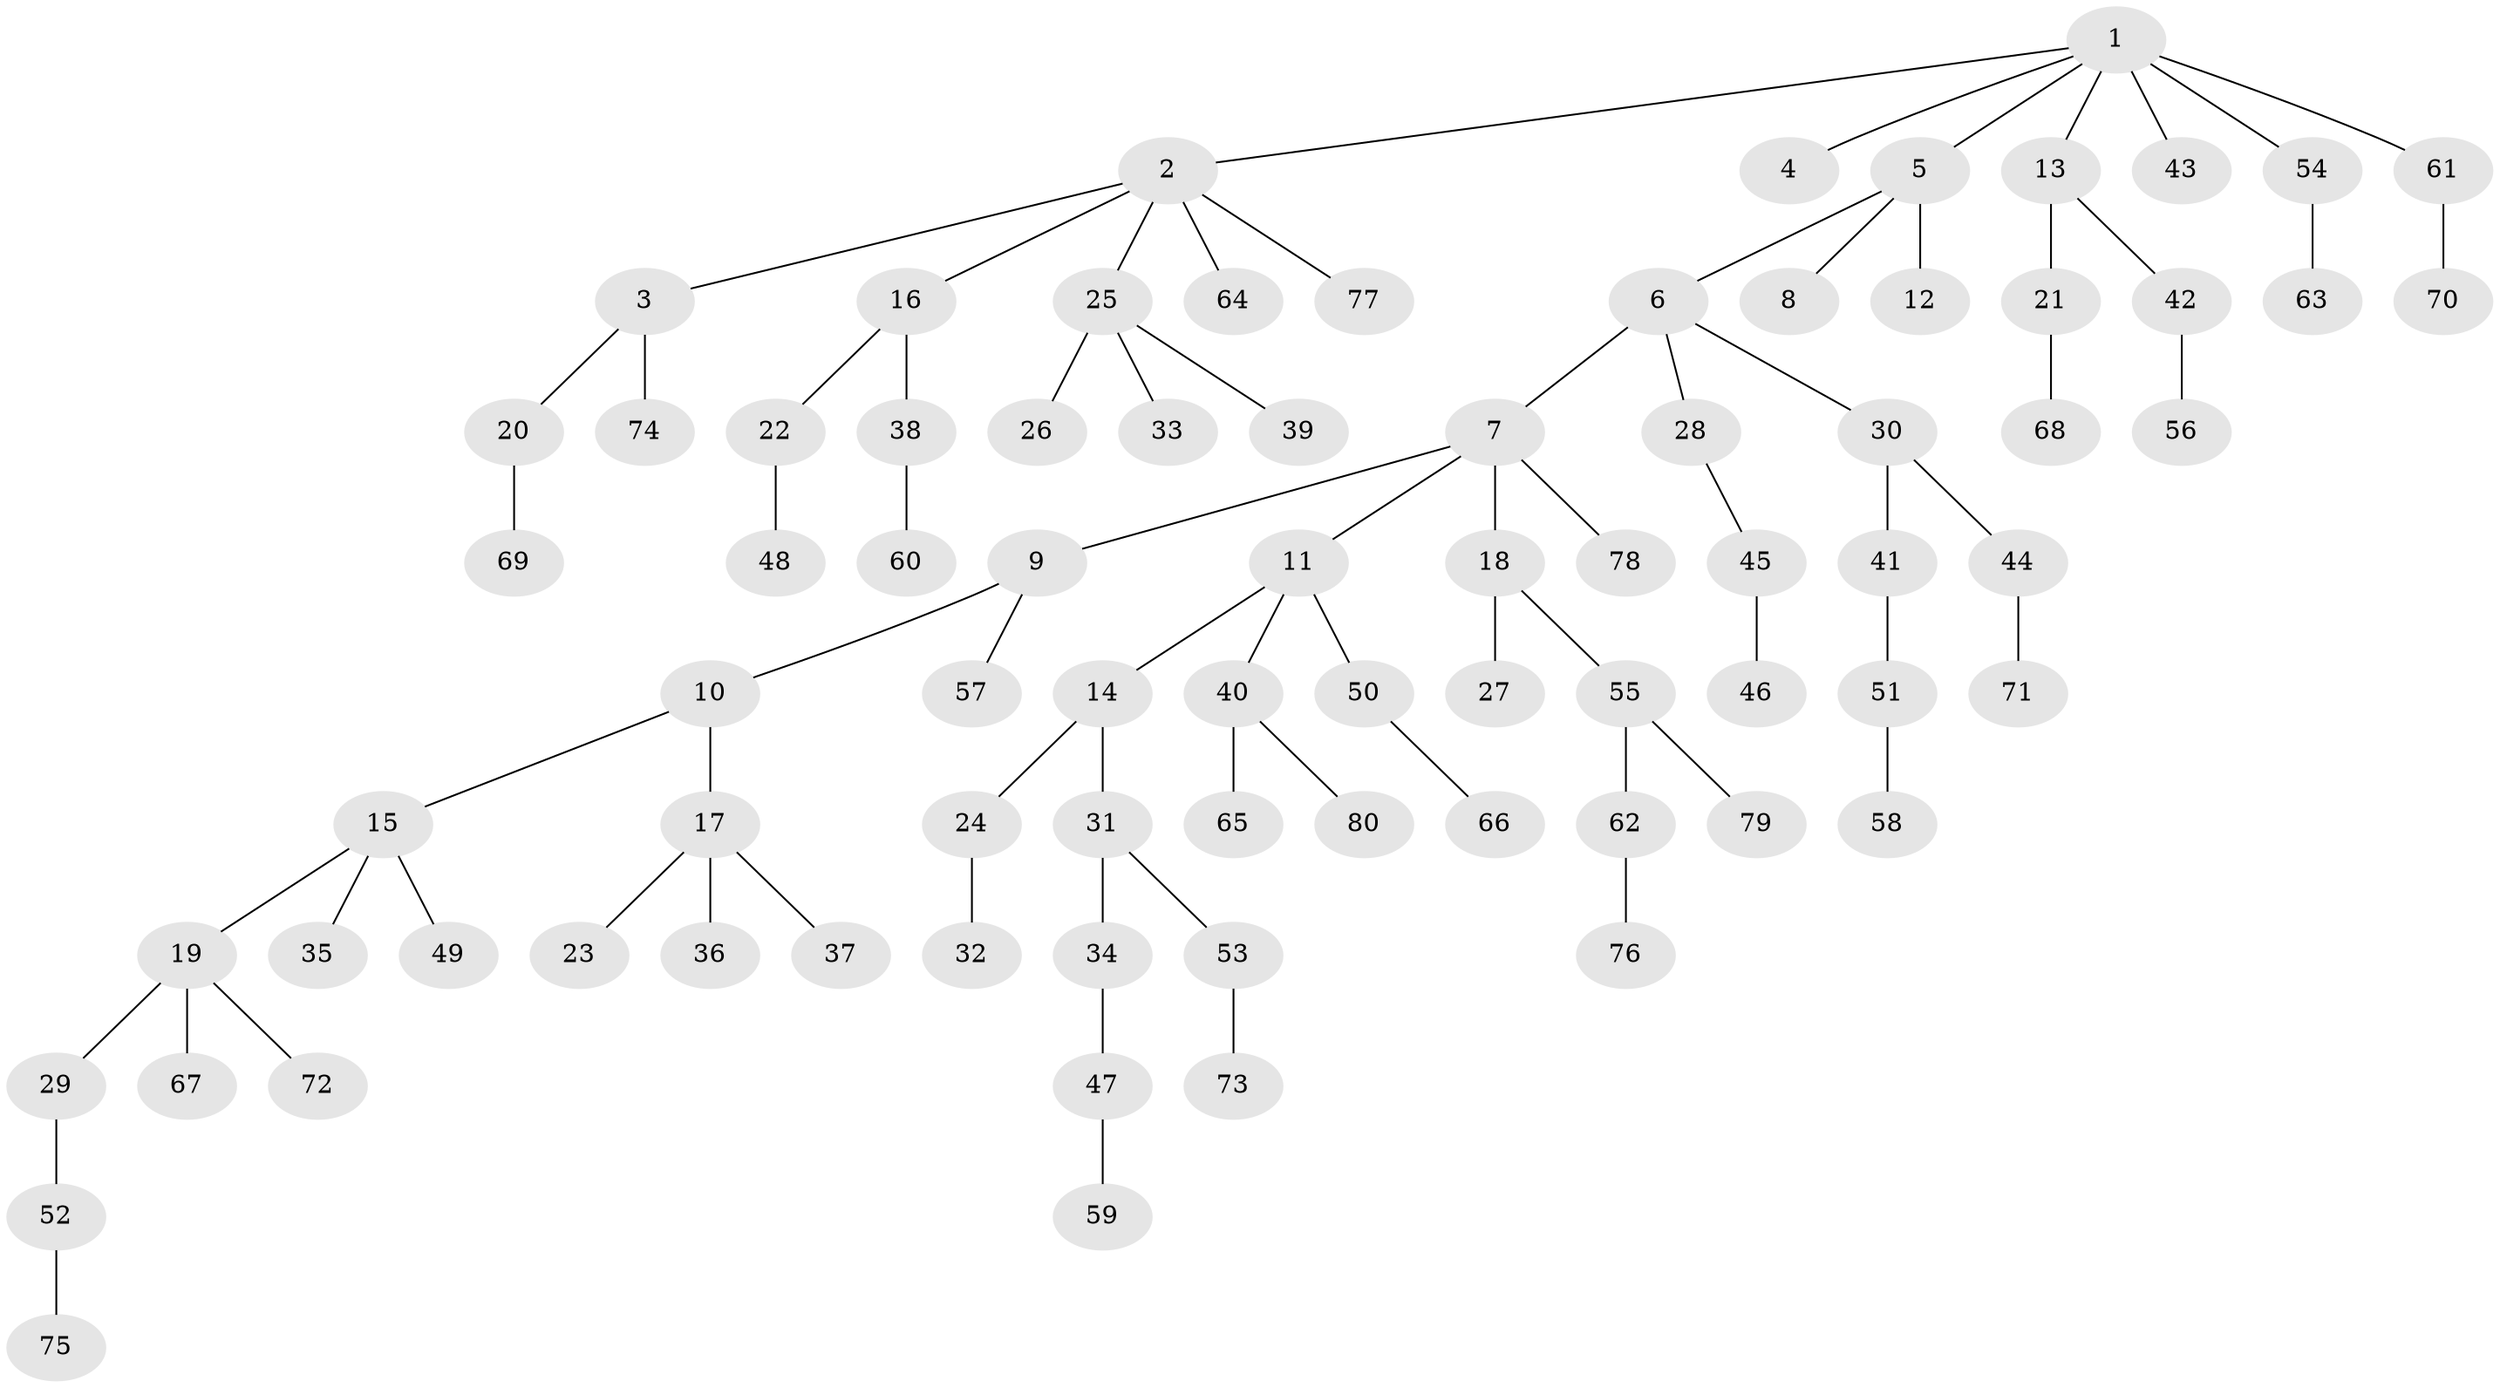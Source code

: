 // original degree distribution, {7: 0.015151515151515152, 4: 0.06060606060606061, 2: 0.2878787878787879, 5: 0.045454545454545456, 3: 0.12121212121212122, 1: 0.4696969696969697}
// Generated by graph-tools (version 1.1) at 2025/51/03/04/25 22:51:51]
// undirected, 80 vertices, 79 edges
graph export_dot {
  node [color=gray90,style=filled];
  1;
  2;
  3;
  4;
  5;
  6;
  7;
  8;
  9;
  10;
  11;
  12;
  13;
  14;
  15;
  16;
  17;
  18;
  19;
  20;
  21;
  22;
  23;
  24;
  25;
  26;
  27;
  28;
  29;
  30;
  31;
  32;
  33;
  34;
  35;
  36;
  37;
  38;
  39;
  40;
  41;
  42;
  43;
  44;
  45;
  46;
  47;
  48;
  49;
  50;
  51;
  52;
  53;
  54;
  55;
  56;
  57;
  58;
  59;
  60;
  61;
  62;
  63;
  64;
  65;
  66;
  67;
  68;
  69;
  70;
  71;
  72;
  73;
  74;
  75;
  76;
  77;
  78;
  79;
  80;
  1 -- 2 [weight=1.0];
  1 -- 4 [weight=1.0];
  1 -- 5 [weight=1.0];
  1 -- 13 [weight=1.0];
  1 -- 43 [weight=2.0];
  1 -- 54 [weight=1.0];
  1 -- 61 [weight=1.0];
  2 -- 3 [weight=1.0];
  2 -- 16 [weight=1.0];
  2 -- 25 [weight=1.0];
  2 -- 64 [weight=1.0];
  2 -- 77 [weight=1.0];
  3 -- 20 [weight=1.0];
  3 -- 74 [weight=1.0];
  5 -- 6 [weight=1.0];
  5 -- 8 [weight=1.0];
  5 -- 12 [weight=1.0];
  6 -- 7 [weight=1.0];
  6 -- 28 [weight=1.0];
  6 -- 30 [weight=1.0];
  7 -- 9 [weight=1.0];
  7 -- 11 [weight=1.0];
  7 -- 18 [weight=1.0];
  7 -- 78 [weight=1.0];
  9 -- 10 [weight=1.0];
  9 -- 57 [weight=1.0];
  10 -- 15 [weight=1.0];
  10 -- 17 [weight=1.0];
  11 -- 14 [weight=1.0];
  11 -- 40 [weight=1.0];
  11 -- 50 [weight=1.0];
  13 -- 21 [weight=1.0];
  13 -- 42 [weight=1.0];
  14 -- 24 [weight=1.0];
  14 -- 31 [weight=1.0];
  15 -- 19 [weight=1.0];
  15 -- 35 [weight=1.0];
  15 -- 49 [weight=1.0];
  16 -- 22 [weight=1.0];
  16 -- 38 [weight=1.0];
  17 -- 23 [weight=1.0];
  17 -- 36 [weight=1.0];
  17 -- 37 [weight=1.0];
  18 -- 27 [weight=1.0];
  18 -- 55 [weight=1.0];
  19 -- 29 [weight=1.0];
  19 -- 67 [weight=1.0];
  19 -- 72 [weight=1.0];
  20 -- 69 [weight=1.0];
  21 -- 68 [weight=1.0];
  22 -- 48 [weight=1.0];
  24 -- 32 [weight=1.0];
  25 -- 26 [weight=1.0];
  25 -- 33 [weight=1.0];
  25 -- 39 [weight=1.0];
  28 -- 45 [weight=1.0];
  29 -- 52 [weight=1.0];
  30 -- 41 [weight=1.0];
  30 -- 44 [weight=1.0];
  31 -- 34 [weight=1.0];
  31 -- 53 [weight=1.0];
  34 -- 47 [weight=1.0];
  38 -- 60 [weight=1.0];
  40 -- 65 [weight=1.0];
  40 -- 80 [weight=1.0];
  41 -- 51 [weight=1.0];
  42 -- 56 [weight=1.0];
  44 -- 71 [weight=1.0];
  45 -- 46 [weight=1.0];
  47 -- 59 [weight=1.0];
  50 -- 66 [weight=1.0];
  51 -- 58 [weight=1.0];
  52 -- 75 [weight=1.0];
  53 -- 73 [weight=2.0];
  54 -- 63 [weight=1.0];
  55 -- 62 [weight=1.0];
  55 -- 79 [weight=1.0];
  61 -- 70 [weight=1.0];
  62 -- 76 [weight=1.0];
}

